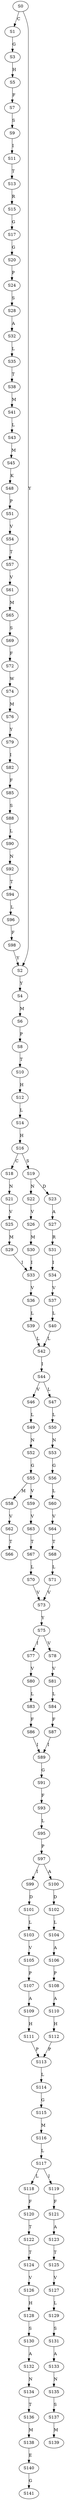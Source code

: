 strict digraph  {
	S0 -> S1 [ label = C ];
	S0 -> S2 [ label = Y ];
	S1 -> S3 [ label = G ];
	S2 -> S4 [ label = Y ];
	S3 -> S5 [ label = H ];
	S4 -> S6 [ label = M ];
	S5 -> S7 [ label = F ];
	S6 -> S8 [ label = P ];
	S7 -> S9 [ label = S ];
	S8 -> S10 [ label = T ];
	S9 -> S11 [ label = I ];
	S10 -> S12 [ label = H ];
	S11 -> S13 [ label = T ];
	S12 -> S14 [ label = L ];
	S13 -> S15 [ label = R ];
	S14 -> S16 [ label = H ];
	S15 -> S17 [ label = G ];
	S16 -> S18 [ label = C ];
	S16 -> S19 [ label = S ];
	S17 -> S20 [ label = G ];
	S18 -> S21 [ label = N ];
	S19 -> S22 [ label = N ];
	S19 -> S23 [ label = D ];
	S20 -> S24 [ label = P ];
	S21 -> S25 [ label = V ];
	S22 -> S26 [ label = V ];
	S23 -> S27 [ label = A ];
	S24 -> S28 [ label = S ];
	S25 -> S29 [ label = M ];
	S26 -> S30 [ label = M ];
	S27 -> S31 [ label = R ];
	S28 -> S32 [ label = A ];
	S29 -> S33 [ label = I ];
	S30 -> S33 [ label = I ];
	S31 -> S34 [ label = I ];
	S32 -> S35 [ label = L ];
	S33 -> S36 [ label = V ];
	S34 -> S37 [ label = V ];
	S35 -> S38 [ label = T ];
	S36 -> S39 [ label = L ];
	S37 -> S40 [ label = L ];
	S38 -> S41 [ label = M ];
	S39 -> S42 [ label = L ];
	S40 -> S42 [ label = L ];
	S41 -> S43 [ label = L ];
	S42 -> S44 [ label = I ];
	S43 -> S45 [ label = M ];
	S44 -> S46 [ label = V ];
	S44 -> S47 [ label = L ];
	S45 -> S48 [ label = K ];
	S46 -> S49 [ label = L ];
	S47 -> S50 [ label = L ];
	S48 -> S51 [ label = P ];
	S49 -> S52 [ label = N ];
	S50 -> S53 [ label = N ];
	S51 -> S54 [ label = V ];
	S52 -> S55 [ label = G ];
	S53 -> S56 [ label = G ];
	S54 -> S57 [ label = T ];
	S55 -> S58 [ label = M ];
	S55 -> S59 [ label = V ];
	S56 -> S60 [ label = L ];
	S57 -> S61 [ label = V ];
	S58 -> S62 [ label = V ];
	S59 -> S63 [ label = V ];
	S60 -> S64 [ label = V ];
	S61 -> S65 [ label = M ];
	S62 -> S66 [ label = T ];
	S63 -> S67 [ label = T ];
	S64 -> S68 [ label = T ];
	S65 -> S69 [ label = S ];
	S67 -> S70 [ label = L ];
	S68 -> S71 [ label = L ];
	S69 -> S72 [ label = F ];
	S70 -> S73 [ label = V ];
	S71 -> S73 [ label = V ];
	S72 -> S74 [ label = W ];
	S73 -> S75 [ label = Y ];
	S74 -> S76 [ label = M ];
	S75 -> S77 [ label = I ];
	S75 -> S78 [ label = V ];
	S76 -> S79 [ label = Y ];
	S77 -> S80 [ label = V ];
	S78 -> S81 [ label = V ];
	S79 -> S82 [ label = I ];
	S80 -> S83 [ label = L ];
	S81 -> S84 [ label = L ];
	S82 -> S85 [ label = F ];
	S83 -> S86 [ label = F ];
	S84 -> S87 [ label = F ];
	S85 -> S88 [ label = S ];
	S86 -> S89 [ label = I ];
	S87 -> S89 [ label = I ];
	S88 -> S90 [ label = L ];
	S89 -> S91 [ label = G ];
	S90 -> S92 [ label = N ];
	S91 -> S93 [ label = F ];
	S92 -> S94 [ label = T ];
	S93 -> S95 [ label = L ];
	S94 -> S96 [ label = L ];
	S95 -> S97 [ label = P ];
	S96 -> S98 [ label = F ];
	S97 -> S99 [ label = I ];
	S97 -> S100 [ label = A ];
	S98 -> S2 [ label = Y ];
	S99 -> S101 [ label = D ];
	S100 -> S102 [ label = D ];
	S101 -> S103 [ label = L ];
	S102 -> S104 [ label = L ];
	S103 -> S105 [ label = V ];
	S104 -> S106 [ label = A ];
	S105 -> S107 [ label = P ];
	S106 -> S108 [ label = P ];
	S107 -> S109 [ label = A ];
	S108 -> S110 [ label = A ];
	S109 -> S111 [ label = H ];
	S110 -> S112 [ label = H ];
	S111 -> S113 [ label = P ];
	S112 -> S113 [ label = P ];
	S113 -> S114 [ label = L ];
	S114 -> S115 [ label = G ];
	S115 -> S116 [ label = M ];
	S116 -> S117 [ label = L ];
	S117 -> S118 [ label = L ];
	S117 -> S119 [ label = I ];
	S118 -> S120 [ label = F ];
	S119 -> S121 [ label = F ];
	S120 -> S122 [ label = T ];
	S121 -> S123 [ label = A ];
	S122 -> S124 [ label = T ];
	S123 -> S125 [ label = T ];
	S124 -> S126 [ label = V ];
	S125 -> S127 [ label = V ];
	S126 -> S128 [ label = H ];
	S127 -> S129 [ label = L ];
	S128 -> S130 [ label = S ];
	S129 -> S131 [ label = S ];
	S130 -> S132 [ label = A ];
	S131 -> S133 [ label = A ];
	S132 -> S134 [ label = N ];
	S133 -> S135 [ label = N ];
	S134 -> S136 [ label = T ];
	S135 -> S137 [ label = S ];
	S136 -> S138 [ label = M ];
	S137 -> S139 [ label = M ];
	S138 -> S140 [ label = E ];
	S140 -> S141 [ label = G ];
}
